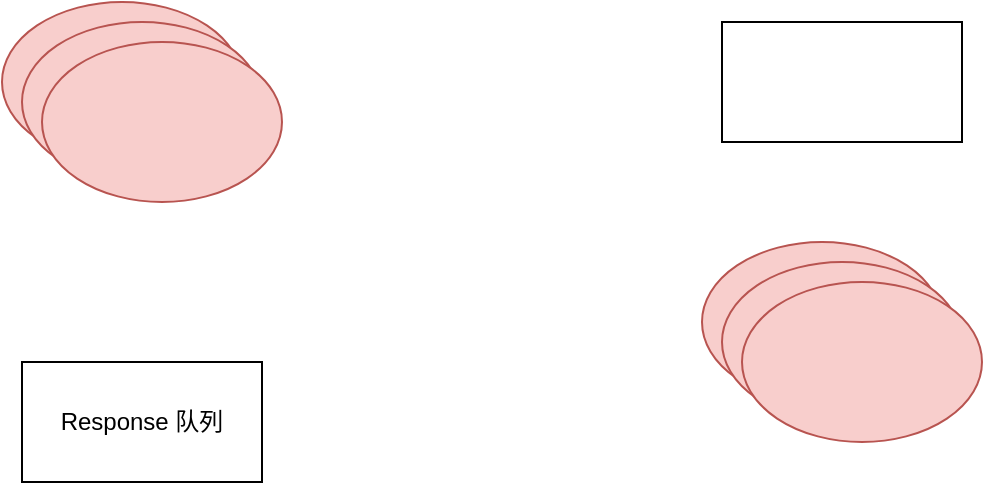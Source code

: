 <mxfile pages="1" version="11.2.8" type="github"><diagram id="5Wsh_Z23fqp1NNHp2CRQ" name="Page-1"><mxGraphModel dx="1341" dy="739" grid="1" gridSize="10" guides="1" tooltips="1" connect="1" arrows="1" fold="1" page="1" pageScale="1" pageWidth="850" pageHeight="1100" math="0" shadow="0"><root><mxCell id="0"/><mxCell id="1" parent="0"/><mxCell id="Y-jqXeUG_6AG-OlCJ8wX-10" value="" style="ellipse;whiteSpace=wrap;html=1;fillColor=#f8cecc;strokeColor=#b85450;" vertex="1" parent="1"><mxGeometry x="190" y="110" width="120" height="80" as="geometry"/></mxCell><mxCell id="Y-jqXeUG_6AG-OlCJ8wX-11" value="" style="ellipse;whiteSpace=wrap;html=1;fillColor=#f8cecc;strokeColor=#b85450;" vertex="1" parent="1"><mxGeometry x="200" y="120" width="120" height="80" as="geometry"/></mxCell><mxCell id="Y-jqXeUG_6AG-OlCJ8wX-12" value="" style="ellipse;whiteSpace=wrap;html=1;fillColor=#f8cecc;strokeColor=#b85450;" vertex="1" parent="1"><mxGeometry x="210" y="130" width="120" height="80" as="geometry"/></mxCell><mxCell id="Y-jqXeUG_6AG-OlCJ8wX-13" value="" style="ellipse;whiteSpace=wrap;html=1;fillColor=#f8cecc;strokeColor=#b85450;" vertex="1" parent="1"><mxGeometry x="540" y="230" width="120" height="80" as="geometry"/></mxCell><mxCell id="Y-jqXeUG_6AG-OlCJ8wX-14" value="" style="ellipse;whiteSpace=wrap;html=1;fillColor=#f8cecc;strokeColor=#b85450;" vertex="1" parent="1"><mxGeometry x="550" y="240" width="120" height="80" as="geometry"/></mxCell><mxCell id="Y-jqXeUG_6AG-OlCJ8wX-15" value="" style="ellipse;whiteSpace=wrap;html=1;fillColor=#f8cecc;strokeColor=#b85450;" vertex="1" parent="1"><mxGeometry x="560" y="250" width="120" height="80" as="geometry"/></mxCell><mxCell id="Y-jqXeUG_6AG-OlCJ8wX-16" value="" style="rounded=0;whiteSpace=wrap;html=1;" vertex="1" parent="1"><mxGeometry x="550" y="120" width="120" height="60" as="geometry"/></mxCell><mxCell id="Y-jqXeUG_6AG-OlCJ8wX-17" value="Response 队列" style="rounded=0;whiteSpace=wrap;html=1;" vertex="1" parent="1"><mxGeometry x="200" y="290" width="120" height="60" as="geometry"/></mxCell></root></mxGraphModel></diagram></mxfile>
